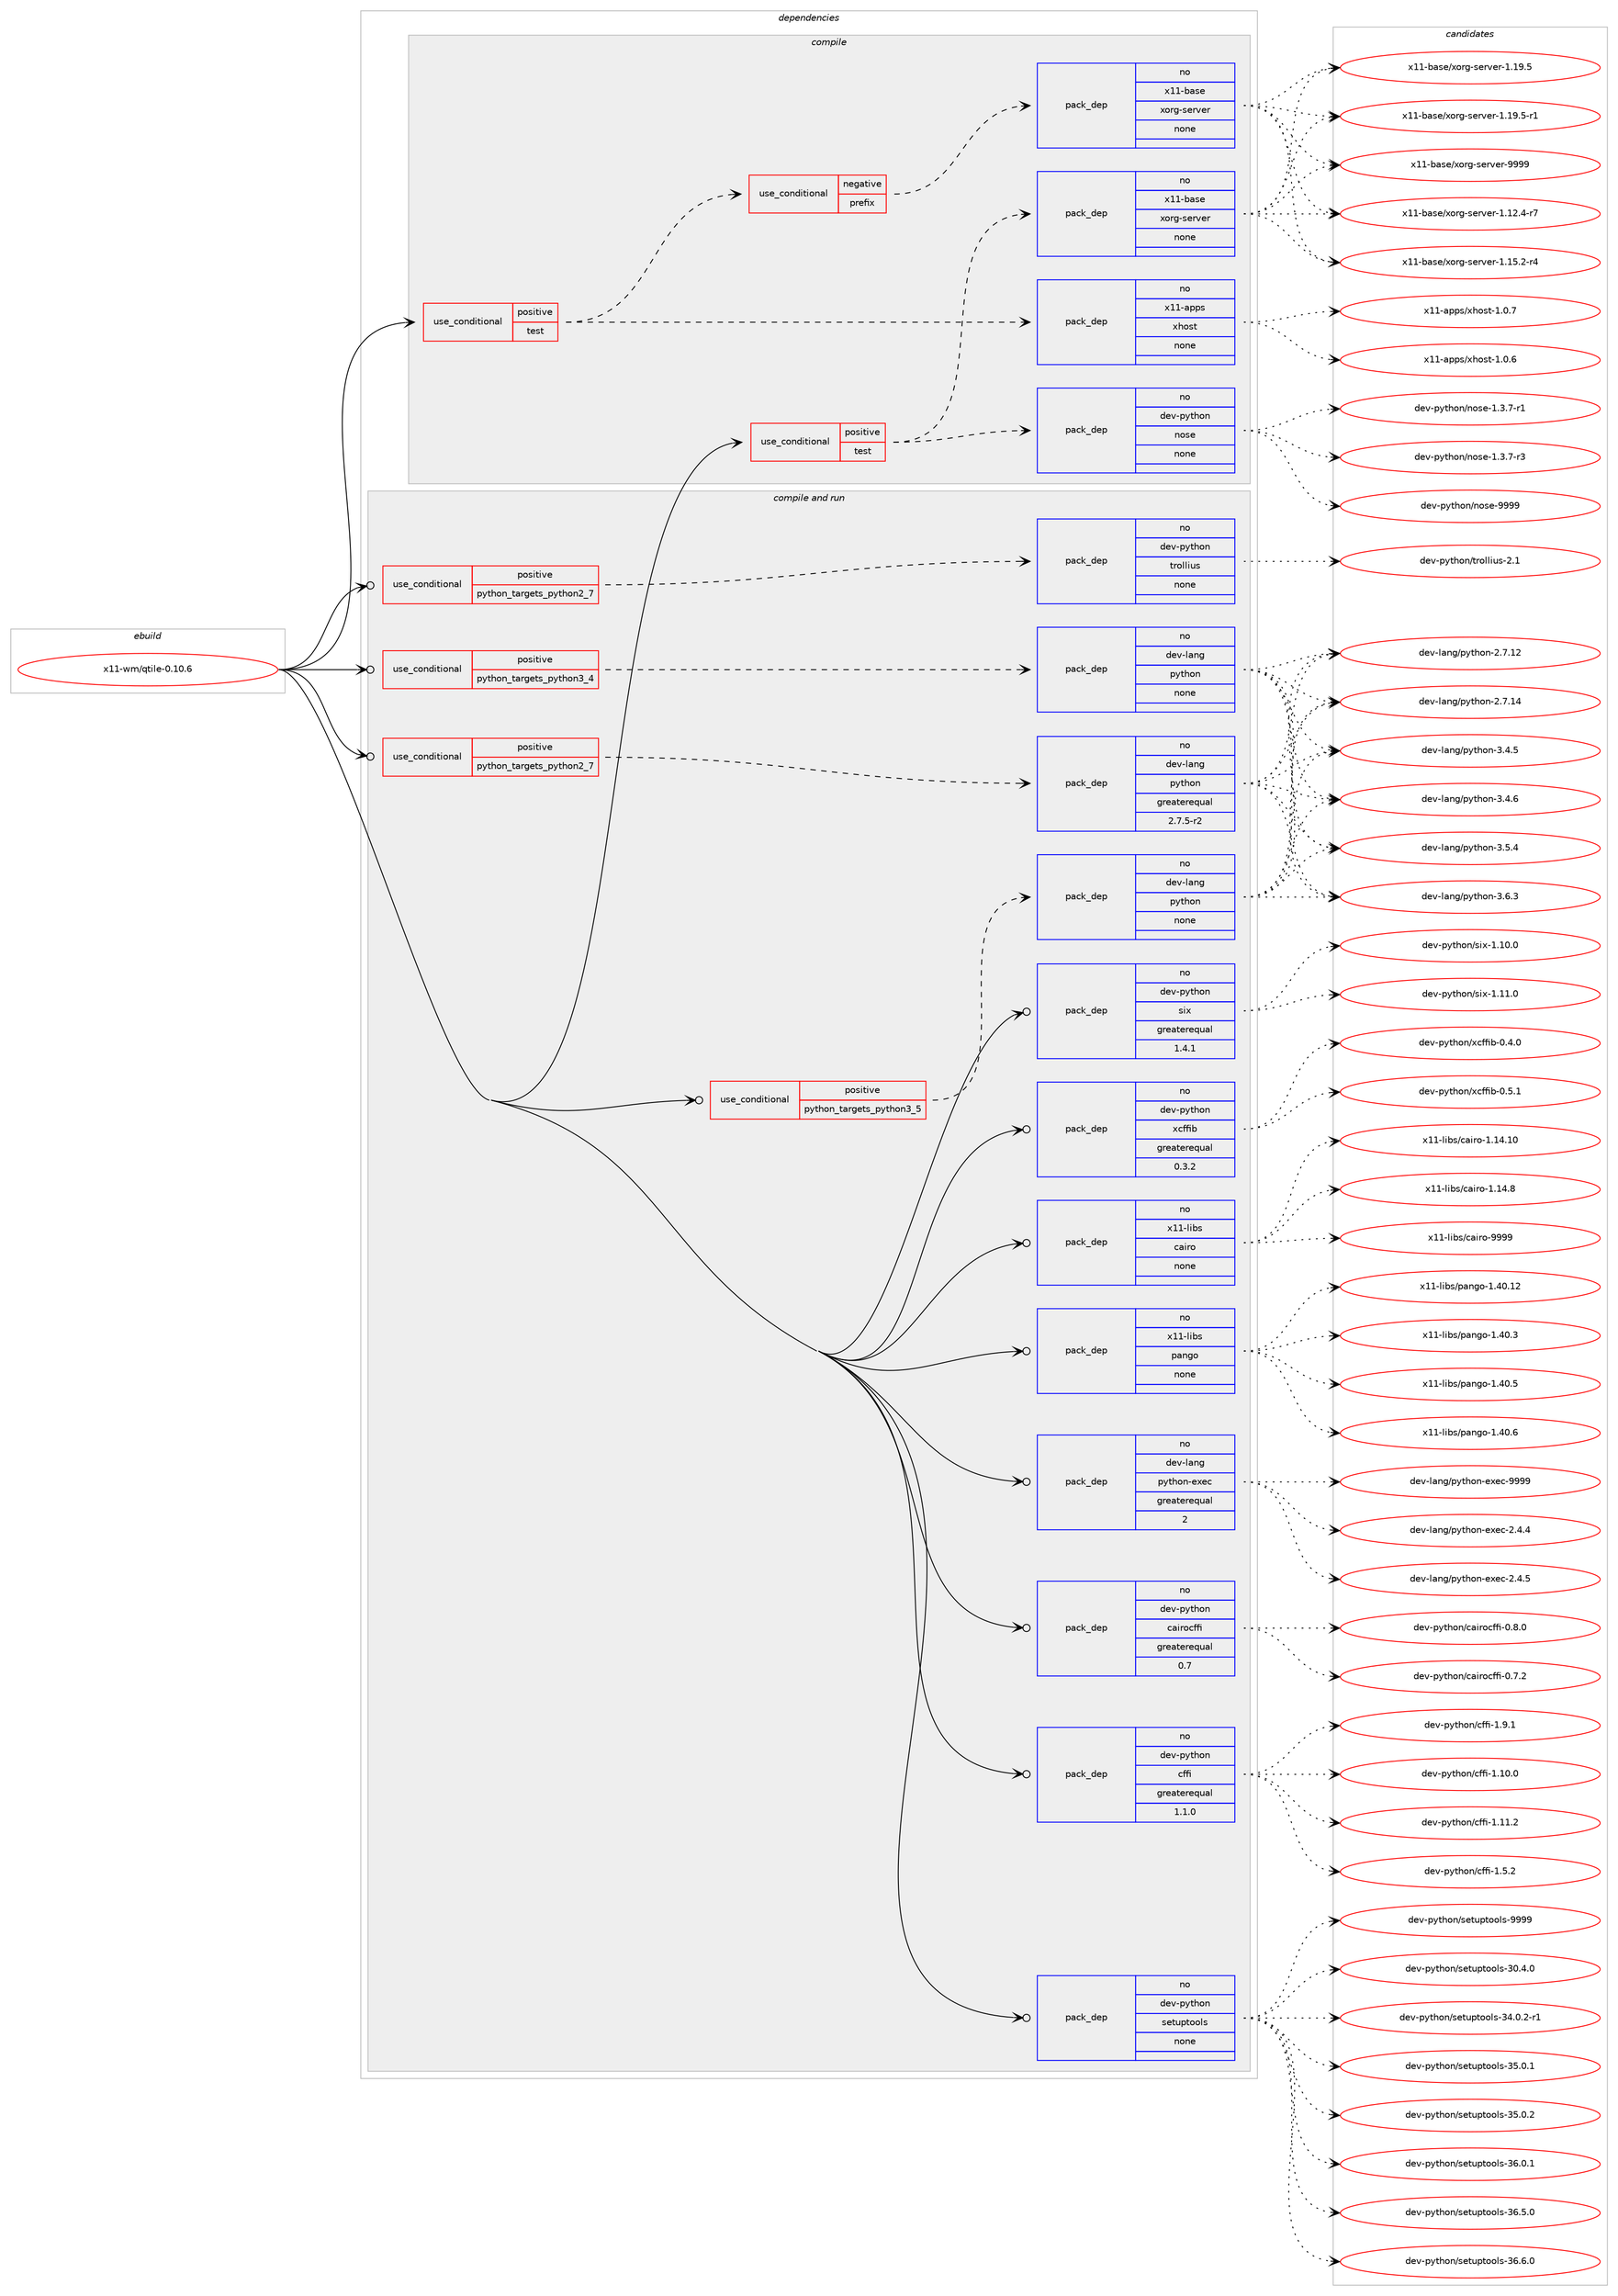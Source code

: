digraph prolog {

# *************
# Graph options
# *************

newrank=true;
concentrate=true;
compound=true;
graph [rankdir=LR,fontname=Helvetica,fontsize=10,ranksep=1.5];#, ranksep=2.5, nodesep=0.2];
edge  [arrowhead=vee];
node  [fontname=Helvetica,fontsize=10];

# **********
# The ebuild
# **********

subgraph cluster_leftcol {
color=gray;
rank=same;
label=<<i>ebuild</i>>;
id [label="x11-wm/qtile-0.10.6", color=red, width=4, href="../x11-wm/qtile-0.10.6.svg"];
}

# ****************
# The dependencies
# ****************

subgraph cluster_midcol {
color=gray;
label=<<i>dependencies</i>>;
subgraph cluster_compile {
fillcolor="#eeeeee";
style=filled;
label=<<i>compile</i>>;
subgraph cond124270 {
dependency533408 [label=<<TABLE BORDER="0" CELLBORDER="1" CELLSPACING="0" CELLPADDING="4"><TR><TD ROWSPAN="3" CELLPADDING="10">use_conditional</TD></TR><TR><TD>positive</TD></TR><TR><TD>test</TD></TR></TABLE>>, shape=none, color=red];
subgraph cond124271 {
dependency533409 [label=<<TABLE BORDER="0" CELLBORDER="1" CELLSPACING="0" CELLPADDING="4"><TR><TD ROWSPAN="3" CELLPADDING="10">use_conditional</TD></TR><TR><TD>negative</TD></TR><TR><TD>prefix</TD></TR></TABLE>>, shape=none, color=red];
subgraph pack398991 {
dependency533410 [label=<<TABLE BORDER="0" CELLBORDER="1" CELLSPACING="0" CELLPADDING="4" WIDTH="220"><TR><TD ROWSPAN="6" CELLPADDING="30">pack_dep</TD></TR><TR><TD WIDTH="110">no</TD></TR><TR><TD>x11-base</TD></TR><TR><TD>xorg-server</TD></TR><TR><TD>none</TD></TR><TR><TD></TD></TR></TABLE>>, shape=none, color=blue];
}
dependency533409:e -> dependency533410:w [weight=20,style="dashed",arrowhead="vee"];
}
dependency533408:e -> dependency533409:w [weight=20,style="dashed",arrowhead="vee"];
subgraph pack398992 {
dependency533411 [label=<<TABLE BORDER="0" CELLBORDER="1" CELLSPACING="0" CELLPADDING="4" WIDTH="220"><TR><TD ROWSPAN="6" CELLPADDING="30">pack_dep</TD></TR><TR><TD WIDTH="110">no</TD></TR><TR><TD>x11-apps</TD></TR><TR><TD>xhost</TD></TR><TR><TD>none</TD></TR><TR><TD></TD></TR></TABLE>>, shape=none, color=blue];
}
dependency533408:e -> dependency533411:w [weight=20,style="dashed",arrowhead="vee"];
}
id:e -> dependency533408:w [weight=20,style="solid",arrowhead="vee"];
subgraph cond124272 {
dependency533412 [label=<<TABLE BORDER="0" CELLBORDER="1" CELLSPACING="0" CELLPADDING="4"><TR><TD ROWSPAN="3" CELLPADDING="10">use_conditional</TD></TR><TR><TD>positive</TD></TR><TR><TD>test</TD></TR></TABLE>>, shape=none, color=red];
subgraph pack398993 {
dependency533413 [label=<<TABLE BORDER="0" CELLBORDER="1" CELLSPACING="0" CELLPADDING="4" WIDTH="220"><TR><TD ROWSPAN="6" CELLPADDING="30">pack_dep</TD></TR><TR><TD WIDTH="110">no</TD></TR><TR><TD>dev-python</TD></TR><TR><TD>nose</TD></TR><TR><TD>none</TD></TR><TR><TD></TD></TR></TABLE>>, shape=none, color=blue];
}
dependency533412:e -> dependency533413:w [weight=20,style="dashed",arrowhead="vee"];
subgraph pack398994 {
dependency533414 [label=<<TABLE BORDER="0" CELLBORDER="1" CELLSPACING="0" CELLPADDING="4" WIDTH="220"><TR><TD ROWSPAN="6" CELLPADDING="30">pack_dep</TD></TR><TR><TD WIDTH="110">no</TD></TR><TR><TD>x11-base</TD></TR><TR><TD>xorg-server</TD></TR><TR><TD>none</TD></TR><TR><TD></TD></TR></TABLE>>, shape=none, color=blue];
}
dependency533412:e -> dependency533414:w [weight=20,style="dashed",arrowhead="vee"];
}
id:e -> dependency533412:w [weight=20,style="solid",arrowhead="vee"];
}
subgraph cluster_compileandrun {
fillcolor="#eeeeee";
style=filled;
label=<<i>compile and run</i>>;
subgraph cond124273 {
dependency533415 [label=<<TABLE BORDER="0" CELLBORDER="1" CELLSPACING="0" CELLPADDING="4"><TR><TD ROWSPAN="3" CELLPADDING="10">use_conditional</TD></TR><TR><TD>positive</TD></TR><TR><TD>python_targets_python2_7</TD></TR></TABLE>>, shape=none, color=red];
subgraph pack398995 {
dependency533416 [label=<<TABLE BORDER="0" CELLBORDER="1" CELLSPACING="0" CELLPADDING="4" WIDTH="220"><TR><TD ROWSPAN="6" CELLPADDING="30">pack_dep</TD></TR><TR><TD WIDTH="110">no</TD></TR><TR><TD>dev-lang</TD></TR><TR><TD>python</TD></TR><TR><TD>greaterequal</TD></TR><TR><TD>2.7.5-r2</TD></TR></TABLE>>, shape=none, color=blue];
}
dependency533415:e -> dependency533416:w [weight=20,style="dashed",arrowhead="vee"];
}
id:e -> dependency533415:w [weight=20,style="solid",arrowhead="odotvee"];
subgraph cond124274 {
dependency533417 [label=<<TABLE BORDER="0" CELLBORDER="1" CELLSPACING="0" CELLPADDING="4"><TR><TD ROWSPAN="3" CELLPADDING="10">use_conditional</TD></TR><TR><TD>positive</TD></TR><TR><TD>python_targets_python2_7</TD></TR></TABLE>>, shape=none, color=red];
subgraph pack398996 {
dependency533418 [label=<<TABLE BORDER="0" CELLBORDER="1" CELLSPACING="0" CELLPADDING="4" WIDTH="220"><TR><TD ROWSPAN="6" CELLPADDING="30">pack_dep</TD></TR><TR><TD WIDTH="110">no</TD></TR><TR><TD>dev-python</TD></TR><TR><TD>trollius</TD></TR><TR><TD>none</TD></TR><TR><TD></TD></TR></TABLE>>, shape=none, color=blue];
}
dependency533417:e -> dependency533418:w [weight=20,style="dashed",arrowhead="vee"];
}
id:e -> dependency533417:w [weight=20,style="solid",arrowhead="odotvee"];
subgraph cond124275 {
dependency533419 [label=<<TABLE BORDER="0" CELLBORDER="1" CELLSPACING="0" CELLPADDING="4"><TR><TD ROWSPAN="3" CELLPADDING="10">use_conditional</TD></TR><TR><TD>positive</TD></TR><TR><TD>python_targets_python3_4</TD></TR></TABLE>>, shape=none, color=red];
subgraph pack398997 {
dependency533420 [label=<<TABLE BORDER="0" CELLBORDER="1" CELLSPACING="0" CELLPADDING="4" WIDTH="220"><TR><TD ROWSPAN="6" CELLPADDING="30">pack_dep</TD></TR><TR><TD WIDTH="110">no</TD></TR><TR><TD>dev-lang</TD></TR><TR><TD>python</TD></TR><TR><TD>none</TD></TR><TR><TD></TD></TR></TABLE>>, shape=none, color=blue];
}
dependency533419:e -> dependency533420:w [weight=20,style="dashed",arrowhead="vee"];
}
id:e -> dependency533419:w [weight=20,style="solid",arrowhead="odotvee"];
subgraph cond124276 {
dependency533421 [label=<<TABLE BORDER="0" CELLBORDER="1" CELLSPACING="0" CELLPADDING="4"><TR><TD ROWSPAN="3" CELLPADDING="10">use_conditional</TD></TR><TR><TD>positive</TD></TR><TR><TD>python_targets_python3_5</TD></TR></TABLE>>, shape=none, color=red];
subgraph pack398998 {
dependency533422 [label=<<TABLE BORDER="0" CELLBORDER="1" CELLSPACING="0" CELLPADDING="4" WIDTH="220"><TR><TD ROWSPAN="6" CELLPADDING="30">pack_dep</TD></TR><TR><TD WIDTH="110">no</TD></TR><TR><TD>dev-lang</TD></TR><TR><TD>python</TD></TR><TR><TD>none</TD></TR><TR><TD></TD></TR></TABLE>>, shape=none, color=blue];
}
dependency533421:e -> dependency533422:w [weight=20,style="dashed",arrowhead="vee"];
}
id:e -> dependency533421:w [weight=20,style="solid",arrowhead="odotvee"];
subgraph pack398999 {
dependency533423 [label=<<TABLE BORDER="0" CELLBORDER="1" CELLSPACING="0" CELLPADDING="4" WIDTH="220"><TR><TD ROWSPAN="6" CELLPADDING="30">pack_dep</TD></TR><TR><TD WIDTH="110">no</TD></TR><TR><TD>dev-lang</TD></TR><TR><TD>python-exec</TD></TR><TR><TD>greaterequal</TD></TR><TR><TD>2</TD></TR></TABLE>>, shape=none, color=blue];
}
id:e -> dependency533423:w [weight=20,style="solid",arrowhead="odotvee"];
subgraph pack399000 {
dependency533424 [label=<<TABLE BORDER="0" CELLBORDER="1" CELLSPACING="0" CELLPADDING="4" WIDTH="220"><TR><TD ROWSPAN="6" CELLPADDING="30">pack_dep</TD></TR><TR><TD WIDTH="110">no</TD></TR><TR><TD>dev-python</TD></TR><TR><TD>cairocffi</TD></TR><TR><TD>greaterequal</TD></TR><TR><TD>0.7</TD></TR></TABLE>>, shape=none, color=blue];
}
id:e -> dependency533424:w [weight=20,style="solid",arrowhead="odotvee"];
subgraph pack399001 {
dependency533425 [label=<<TABLE BORDER="0" CELLBORDER="1" CELLSPACING="0" CELLPADDING="4" WIDTH="220"><TR><TD ROWSPAN="6" CELLPADDING="30">pack_dep</TD></TR><TR><TD WIDTH="110">no</TD></TR><TR><TD>dev-python</TD></TR><TR><TD>cffi</TD></TR><TR><TD>greaterequal</TD></TR><TR><TD>1.1.0</TD></TR></TABLE>>, shape=none, color=blue];
}
id:e -> dependency533425:w [weight=20,style="solid",arrowhead="odotvee"];
subgraph pack399002 {
dependency533426 [label=<<TABLE BORDER="0" CELLBORDER="1" CELLSPACING="0" CELLPADDING="4" WIDTH="220"><TR><TD ROWSPAN="6" CELLPADDING="30">pack_dep</TD></TR><TR><TD WIDTH="110">no</TD></TR><TR><TD>dev-python</TD></TR><TR><TD>setuptools</TD></TR><TR><TD>none</TD></TR><TR><TD></TD></TR></TABLE>>, shape=none, color=blue];
}
id:e -> dependency533426:w [weight=20,style="solid",arrowhead="odotvee"];
subgraph pack399003 {
dependency533427 [label=<<TABLE BORDER="0" CELLBORDER="1" CELLSPACING="0" CELLPADDING="4" WIDTH="220"><TR><TD ROWSPAN="6" CELLPADDING="30">pack_dep</TD></TR><TR><TD WIDTH="110">no</TD></TR><TR><TD>dev-python</TD></TR><TR><TD>six</TD></TR><TR><TD>greaterequal</TD></TR><TR><TD>1.4.1</TD></TR></TABLE>>, shape=none, color=blue];
}
id:e -> dependency533427:w [weight=20,style="solid",arrowhead="odotvee"];
subgraph pack399004 {
dependency533428 [label=<<TABLE BORDER="0" CELLBORDER="1" CELLSPACING="0" CELLPADDING="4" WIDTH="220"><TR><TD ROWSPAN="6" CELLPADDING="30">pack_dep</TD></TR><TR><TD WIDTH="110">no</TD></TR><TR><TD>dev-python</TD></TR><TR><TD>xcffib</TD></TR><TR><TD>greaterequal</TD></TR><TR><TD>0.3.2</TD></TR></TABLE>>, shape=none, color=blue];
}
id:e -> dependency533428:w [weight=20,style="solid",arrowhead="odotvee"];
subgraph pack399005 {
dependency533429 [label=<<TABLE BORDER="0" CELLBORDER="1" CELLSPACING="0" CELLPADDING="4" WIDTH="220"><TR><TD ROWSPAN="6" CELLPADDING="30">pack_dep</TD></TR><TR><TD WIDTH="110">no</TD></TR><TR><TD>x11-libs</TD></TR><TR><TD>cairo</TD></TR><TR><TD>none</TD></TR><TR><TD></TD></TR></TABLE>>, shape=none, color=blue];
}
id:e -> dependency533429:w [weight=20,style="solid",arrowhead="odotvee"];
subgraph pack399006 {
dependency533430 [label=<<TABLE BORDER="0" CELLBORDER="1" CELLSPACING="0" CELLPADDING="4" WIDTH="220"><TR><TD ROWSPAN="6" CELLPADDING="30">pack_dep</TD></TR><TR><TD WIDTH="110">no</TD></TR><TR><TD>x11-libs</TD></TR><TR><TD>pango</TD></TR><TR><TD>none</TD></TR><TR><TD></TD></TR></TABLE>>, shape=none, color=blue];
}
id:e -> dependency533430:w [weight=20,style="solid",arrowhead="odotvee"];
}
subgraph cluster_run {
fillcolor="#eeeeee";
style=filled;
label=<<i>run</i>>;
}
}

# **************
# The candidates
# **************

subgraph cluster_choices {
rank=same;
color=gray;
label=<<i>candidates</i>>;

subgraph choice398991 {
color=black;
nodesep=1;
choice12049494598971151014712011111410345115101114118101114454946495046524511455 [label="x11-base/xorg-server-1.12.4-r7", color=red, width=4,href="../x11-base/xorg-server-1.12.4-r7.svg"];
choice12049494598971151014712011111410345115101114118101114454946495346504511452 [label="x11-base/xorg-server-1.15.2-r4", color=red, width=4,href="../x11-base/xorg-server-1.15.2-r4.svg"];
choice1204949459897115101471201111141034511510111411810111445494649574653 [label="x11-base/xorg-server-1.19.5", color=red, width=4,href="../x11-base/xorg-server-1.19.5.svg"];
choice12049494598971151014712011111410345115101114118101114454946495746534511449 [label="x11-base/xorg-server-1.19.5-r1", color=red, width=4,href="../x11-base/xorg-server-1.19.5-r1.svg"];
choice120494945989711510147120111114103451151011141181011144557575757 [label="x11-base/xorg-server-9999", color=red, width=4,href="../x11-base/xorg-server-9999.svg"];
dependency533410:e -> choice12049494598971151014712011111410345115101114118101114454946495046524511455:w [style=dotted,weight="100"];
dependency533410:e -> choice12049494598971151014712011111410345115101114118101114454946495346504511452:w [style=dotted,weight="100"];
dependency533410:e -> choice1204949459897115101471201111141034511510111411810111445494649574653:w [style=dotted,weight="100"];
dependency533410:e -> choice12049494598971151014712011111410345115101114118101114454946495746534511449:w [style=dotted,weight="100"];
dependency533410:e -> choice120494945989711510147120111114103451151011141181011144557575757:w [style=dotted,weight="100"];
}
subgraph choice398992 {
color=black;
nodesep=1;
choice1204949459711211211547120104111115116454946484654 [label="x11-apps/xhost-1.0.6", color=red, width=4,href="../x11-apps/xhost-1.0.6.svg"];
choice1204949459711211211547120104111115116454946484655 [label="x11-apps/xhost-1.0.7", color=red, width=4,href="../x11-apps/xhost-1.0.7.svg"];
dependency533411:e -> choice1204949459711211211547120104111115116454946484654:w [style=dotted,weight="100"];
dependency533411:e -> choice1204949459711211211547120104111115116454946484655:w [style=dotted,weight="100"];
}
subgraph choice398993 {
color=black;
nodesep=1;
choice10010111845112121116104111110471101111151014549465146554511449 [label="dev-python/nose-1.3.7-r1", color=red, width=4,href="../dev-python/nose-1.3.7-r1.svg"];
choice10010111845112121116104111110471101111151014549465146554511451 [label="dev-python/nose-1.3.7-r3", color=red, width=4,href="../dev-python/nose-1.3.7-r3.svg"];
choice10010111845112121116104111110471101111151014557575757 [label="dev-python/nose-9999", color=red, width=4,href="../dev-python/nose-9999.svg"];
dependency533413:e -> choice10010111845112121116104111110471101111151014549465146554511449:w [style=dotted,weight="100"];
dependency533413:e -> choice10010111845112121116104111110471101111151014549465146554511451:w [style=dotted,weight="100"];
dependency533413:e -> choice10010111845112121116104111110471101111151014557575757:w [style=dotted,weight="100"];
}
subgraph choice398994 {
color=black;
nodesep=1;
choice12049494598971151014712011111410345115101114118101114454946495046524511455 [label="x11-base/xorg-server-1.12.4-r7", color=red, width=4,href="../x11-base/xorg-server-1.12.4-r7.svg"];
choice12049494598971151014712011111410345115101114118101114454946495346504511452 [label="x11-base/xorg-server-1.15.2-r4", color=red, width=4,href="../x11-base/xorg-server-1.15.2-r4.svg"];
choice1204949459897115101471201111141034511510111411810111445494649574653 [label="x11-base/xorg-server-1.19.5", color=red, width=4,href="../x11-base/xorg-server-1.19.5.svg"];
choice12049494598971151014712011111410345115101114118101114454946495746534511449 [label="x11-base/xorg-server-1.19.5-r1", color=red, width=4,href="../x11-base/xorg-server-1.19.5-r1.svg"];
choice120494945989711510147120111114103451151011141181011144557575757 [label="x11-base/xorg-server-9999", color=red, width=4,href="../x11-base/xorg-server-9999.svg"];
dependency533414:e -> choice12049494598971151014712011111410345115101114118101114454946495046524511455:w [style=dotted,weight="100"];
dependency533414:e -> choice12049494598971151014712011111410345115101114118101114454946495346504511452:w [style=dotted,weight="100"];
dependency533414:e -> choice1204949459897115101471201111141034511510111411810111445494649574653:w [style=dotted,weight="100"];
dependency533414:e -> choice12049494598971151014712011111410345115101114118101114454946495746534511449:w [style=dotted,weight="100"];
dependency533414:e -> choice120494945989711510147120111114103451151011141181011144557575757:w [style=dotted,weight="100"];
}
subgraph choice398995 {
color=black;
nodesep=1;
choice10010111845108971101034711212111610411111045504655464950 [label="dev-lang/python-2.7.12", color=red, width=4,href="../dev-lang/python-2.7.12.svg"];
choice10010111845108971101034711212111610411111045504655464952 [label="dev-lang/python-2.7.14", color=red, width=4,href="../dev-lang/python-2.7.14.svg"];
choice100101118451089711010347112121116104111110455146524653 [label="dev-lang/python-3.4.5", color=red, width=4,href="../dev-lang/python-3.4.5.svg"];
choice100101118451089711010347112121116104111110455146524654 [label="dev-lang/python-3.4.6", color=red, width=4,href="../dev-lang/python-3.4.6.svg"];
choice100101118451089711010347112121116104111110455146534652 [label="dev-lang/python-3.5.4", color=red, width=4,href="../dev-lang/python-3.5.4.svg"];
choice100101118451089711010347112121116104111110455146544651 [label="dev-lang/python-3.6.3", color=red, width=4,href="../dev-lang/python-3.6.3.svg"];
dependency533416:e -> choice10010111845108971101034711212111610411111045504655464950:w [style=dotted,weight="100"];
dependency533416:e -> choice10010111845108971101034711212111610411111045504655464952:w [style=dotted,weight="100"];
dependency533416:e -> choice100101118451089711010347112121116104111110455146524653:w [style=dotted,weight="100"];
dependency533416:e -> choice100101118451089711010347112121116104111110455146524654:w [style=dotted,weight="100"];
dependency533416:e -> choice100101118451089711010347112121116104111110455146534652:w [style=dotted,weight="100"];
dependency533416:e -> choice100101118451089711010347112121116104111110455146544651:w [style=dotted,weight="100"];
}
subgraph choice398996 {
color=black;
nodesep=1;
choice100101118451121211161041111104711611411110810810511711545504649 [label="dev-python/trollius-2.1", color=red, width=4,href="../dev-python/trollius-2.1.svg"];
dependency533418:e -> choice100101118451121211161041111104711611411110810810511711545504649:w [style=dotted,weight="100"];
}
subgraph choice398997 {
color=black;
nodesep=1;
choice10010111845108971101034711212111610411111045504655464950 [label="dev-lang/python-2.7.12", color=red, width=4,href="../dev-lang/python-2.7.12.svg"];
choice10010111845108971101034711212111610411111045504655464952 [label="dev-lang/python-2.7.14", color=red, width=4,href="../dev-lang/python-2.7.14.svg"];
choice100101118451089711010347112121116104111110455146524653 [label="dev-lang/python-3.4.5", color=red, width=4,href="../dev-lang/python-3.4.5.svg"];
choice100101118451089711010347112121116104111110455146524654 [label="dev-lang/python-3.4.6", color=red, width=4,href="../dev-lang/python-3.4.6.svg"];
choice100101118451089711010347112121116104111110455146534652 [label="dev-lang/python-3.5.4", color=red, width=4,href="../dev-lang/python-3.5.4.svg"];
choice100101118451089711010347112121116104111110455146544651 [label="dev-lang/python-3.6.3", color=red, width=4,href="../dev-lang/python-3.6.3.svg"];
dependency533420:e -> choice10010111845108971101034711212111610411111045504655464950:w [style=dotted,weight="100"];
dependency533420:e -> choice10010111845108971101034711212111610411111045504655464952:w [style=dotted,weight="100"];
dependency533420:e -> choice100101118451089711010347112121116104111110455146524653:w [style=dotted,weight="100"];
dependency533420:e -> choice100101118451089711010347112121116104111110455146524654:w [style=dotted,weight="100"];
dependency533420:e -> choice100101118451089711010347112121116104111110455146534652:w [style=dotted,weight="100"];
dependency533420:e -> choice100101118451089711010347112121116104111110455146544651:w [style=dotted,weight="100"];
}
subgraph choice398998 {
color=black;
nodesep=1;
choice10010111845108971101034711212111610411111045504655464950 [label="dev-lang/python-2.7.12", color=red, width=4,href="../dev-lang/python-2.7.12.svg"];
choice10010111845108971101034711212111610411111045504655464952 [label="dev-lang/python-2.7.14", color=red, width=4,href="../dev-lang/python-2.7.14.svg"];
choice100101118451089711010347112121116104111110455146524653 [label="dev-lang/python-3.4.5", color=red, width=4,href="../dev-lang/python-3.4.5.svg"];
choice100101118451089711010347112121116104111110455146524654 [label="dev-lang/python-3.4.6", color=red, width=4,href="../dev-lang/python-3.4.6.svg"];
choice100101118451089711010347112121116104111110455146534652 [label="dev-lang/python-3.5.4", color=red, width=4,href="../dev-lang/python-3.5.4.svg"];
choice100101118451089711010347112121116104111110455146544651 [label="dev-lang/python-3.6.3", color=red, width=4,href="../dev-lang/python-3.6.3.svg"];
dependency533422:e -> choice10010111845108971101034711212111610411111045504655464950:w [style=dotted,weight="100"];
dependency533422:e -> choice10010111845108971101034711212111610411111045504655464952:w [style=dotted,weight="100"];
dependency533422:e -> choice100101118451089711010347112121116104111110455146524653:w [style=dotted,weight="100"];
dependency533422:e -> choice100101118451089711010347112121116104111110455146524654:w [style=dotted,weight="100"];
dependency533422:e -> choice100101118451089711010347112121116104111110455146534652:w [style=dotted,weight="100"];
dependency533422:e -> choice100101118451089711010347112121116104111110455146544651:w [style=dotted,weight="100"];
}
subgraph choice398999 {
color=black;
nodesep=1;
choice1001011184510897110103471121211161041111104510112010199455046524652 [label="dev-lang/python-exec-2.4.4", color=red, width=4,href="../dev-lang/python-exec-2.4.4.svg"];
choice1001011184510897110103471121211161041111104510112010199455046524653 [label="dev-lang/python-exec-2.4.5", color=red, width=4,href="../dev-lang/python-exec-2.4.5.svg"];
choice10010111845108971101034711212111610411111045101120101994557575757 [label="dev-lang/python-exec-9999", color=red, width=4,href="../dev-lang/python-exec-9999.svg"];
dependency533423:e -> choice1001011184510897110103471121211161041111104510112010199455046524652:w [style=dotted,weight="100"];
dependency533423:e -> choice1001011184510897110103471121211161041111104510112010199455046524653:w [style=dotted,weight="100"];
dependency533423:e -> choice10010111845108971101034711212111610411111045101120101994557575757:w [style=dotted,weight="100"];
}
subgraph choice399000 {
color=black;
nodesep=1;
choice1001011184511212111610411111047999710511411199102102105454846554650 [label="dev-python/cairocffi-0.7.2", color=red, width=4,href="../dev-python/cairocffi-0.7.2.svg"];
choice1001011184511212111610411111047999710511411199102102105454846564648 [label="dev-python/cairocffi-0.8.0", color=red, width=4,href="../dev-python/cairocffi-0.8.0.svg"];
dependency533424:e -> choice1001011184511212111610411111047999710511411199102102105454846554650:w [style=dotted,weight="100"];
dependency533424:e -> choice1001011184511212111610411111047999710511411199102102105454846564648:w [style=dotted,weight="100"];
}
subgraph choice399001 {
color=black;
nodesep=1;
choice10010111845112121116104111110479910210210545494649484648 [label="dev-python/cffi-1.10.0", color=red, width=4,href="../dev-python/cffi-1.10.0.svg"];
choice10010111845112121116104111110479910210210545494649494650 [label="dev-python/cffi-1.11.2", color=red, width=4,href="../dev-python/cffi-1.11.2.svg"];
choice100101118451121211161041111104799102102105454946534650 [label="dev-python/cffi-1.5.2", color=red, width=4,href="../dev-python/cffi-1.5.2.svg"];
choice100101118451121211161041111104799102102105454946574649 [label="dev-python/cffi-1.9.1", color=red, width=4,href="../dev-python/cffi-1.9.1.svg"];
dependency533425:e -> choice10010111845112121116104111110479910210210545494649484648:w [style=dotted,weight="100"];
dependency533425:e -> choice10010111845112121116104111110479910210210545494649494650:w [style=dotted,weight="100"];
dependency533425:e -> choice100101118451121211161041111104799102102105454946534650:w [style=dotted,weight="100"];
dependency533425:e -> choice100101118451121211161041111104799102102105454946574649:w [style=dotted,weight="100"];
}
subgraph choice399002 {
color=black;
nodesep=1;
choice100101118451121211161041111104711510111611711211611111110811545514846524648 [label="dev-python/setuptools-30.4.0", color=red, width=4,href="../dev-python/setuptools-30.4.0.svg"];
choice1001011184511212111610411111047115101116117112116111111108115455152464846504511449 [label="dev-python/setuptools-34.0.2-r1", color=red, width=4,href="../dev-python/setuptools-34.0.2-r1.svg"];
choice100101118451121211161041111104711510111611711211611111110811545515346484649 [label="dev-python/setuptools-35.0.1", color=red, width=4,href="../dev-python/setuptools-35.0.1.svg"];
choice100101118451121211161041111104711510111611711211611111110811545515346484650 [label="dev-python/setuptools-35.0.2", color=red, width=4,href="../dev-python/setuptools-35.0.2.svg"];
choice100101118451121211161041111104711510111611711211611111110811545515446484649 [label="dev-python/setuptools-36.0.1", color=red, width=4,href="../dev-python/setuptools-36.0.1.svg"];
choice100101118451121211161041111104711510111611711211611111110811545515446534648 [label="dev-python/setuptools-36.5.0", color=red, width=4,href="../dev-python/setuptools-36.5.0.svg"];
choice100101118451121211161041111104711510111611711211611111110811545515446544648 [label="dev-python/setuptools-36.6.0", color=red, width=4,href="../dev-python/setuptools-36.6.0.svg"];
choice10010111845112121116104111110471151011161171121161111111081154557575757 [label="dev-python/setuptools-9999", color=red, width=4,href="../dev-python/setuptools-9999.svg"];
dependency533426:e -> choice100101118451121211161041111104711510111611711211611111110811545514846524648:w [style=dotted,weight="100"];
dependency533426:e -> choice1001011184511212111610411111047115101116117112116111111108115455152464846504511449:w [style=dotted,weight="100"];
dependency533426:e -> choice100101118451121211161041111104711510111611711211611111110811545515346484649:w [style=dotted,weight="100"];
dependency533426:e -> choice100101118451121211161041111104711510111611711211611111110811545515346484650:w [style=dotted,weight="100"];
dependency533426:e -> choice100101118451121211161041111104711510111611711211611111110811545515446484649:w [style=dotted,weight="100"];
dependency533426:e -> choice100101118451121211161041111104711510111611711211611111110811545515446534648:w [style=dotted,weight="100"];
dependency533426:e -> choice100101118451121211161041111104711510111611711211611111110811545515446544648:w [style=dotted,weight="100"];
dependency533426:e -> choice10010111845112121116104111110471151011161171121161111111081154557575757:w [style=dotted,weight="100"];
}
subgraph choice399003 {
color=black;
nodesep=1;
choice100101118451121211161041111104711510512045494649484648 [label="dev-python/six-1.10.0", color=red, width=4,href="../dev-python/six-1.10.0.svg"];
choice100101118451121211161041111104711510512045494649494648 [label="dev-python/six-1.11.0", color=red, width=4,href="../dev-python/six-1.11.0.svg"];
dependency533427:e -> choice100101118451121211161041111104711510512045494649484648:w [style=dotted,weight="100"];
dependency533427:e -> choice100101118451121211161041111104711510512045494649494648:w [style=dotted,weight="100"];
}
subgraph choice399004 {
color=black;
nodesep=1;
choice10010111845112121116104111110471209910210210598454846524648 [label="dev-python/xcffib-0.4.0", color=red, width=4,href="../dev-python/xcffib-0.4.0.svg"];
choice10010111845112121116104111110471209910210210598454846534649 [label="dev-python/xcffib-0.5.1", color=red, width=4,href="../dev-python/xcffib-0.5.1.svg"];
dependency533428:e -> choice10010111845112121116104111110471209910210210598454846524648:w [style=dotted,weight="100"];
dependency533428:e -> choice10010111845112121116104111110471209910210210598454846534649:w [style=dotted,weight="100"];
}
subgraph choice399005 {
color=black;
nodesep=1;
choice120494945108105981154799971051141114549464952464948 [label="x11-libs/cairo-1.14.10", color=red, width=4,href="../x11-libs/cairo-1.14.10.svg"];
choice1204949451081059811547999710511411145494649524656 [label="x11-libs/cairo-1.14.8", color=red, width=4,href="../x11-libs/cairo-1.14.8.svg"];
choice120494945108105981154799971051141114557575757 [label="x11-libs/cairo-9999", color=red, width=4,href="../x11-libs/cairo-9999.svg"];
dependency533429:e -> choice120494945108105981154799971051141114549464952464948:w [style=dotted,weight="100"];
dependency533429:e -> choice1204949451081059811547999710511411145494649524656:w [style=dotted,weight="100"];
dependency533429:e -> choice120494945108105981154799971051141114557575757:w [style=dotted,weight="100"];
}
subgraph choice399006 {
color=black;
nodesep=1;
choice1204949451081059811547112971101031114549465248464950 [label="x11-libs/pango-1.40.12", color=red, width=4,href="../x11-libs/pango-1.40.12.svg"];
choice12049494510810598115471129711010311145494652484651 [label="x11-libs/pango-1.40.3", color=red, width=4,href="../x11-libs/pango-1.40.3.svg"];
choice12049494510810598115471129711010311145494652484653 [label="x11-libs/pango-1.40.5", color=red, width=4,href="../x11-libs/pango-1.40.5.svg"];
choice12049494510810598115471129711010311145494652484654 [label="x11-libs/pango-1.40.6", color=red, width=4,href="../x11-libs/pango-1.40.6.svg"];
dependency533430:e -> choice1204949451081059811547112971101031114549465248464950:w [style=dotted,weight="100"];
dependency533430:e -> choice12049494510810598115471129711010311145494652484651:w [style=dotted,weight="100"];
dependency533430:e -> choice12049494510810598115471129711010311145494652484653:w [style=dotted,weight="100"];
dependency533430:e -> choice12049494510810598115471129711010311145494652484654:w [style=dotted,weight="100"];
}
}

}
